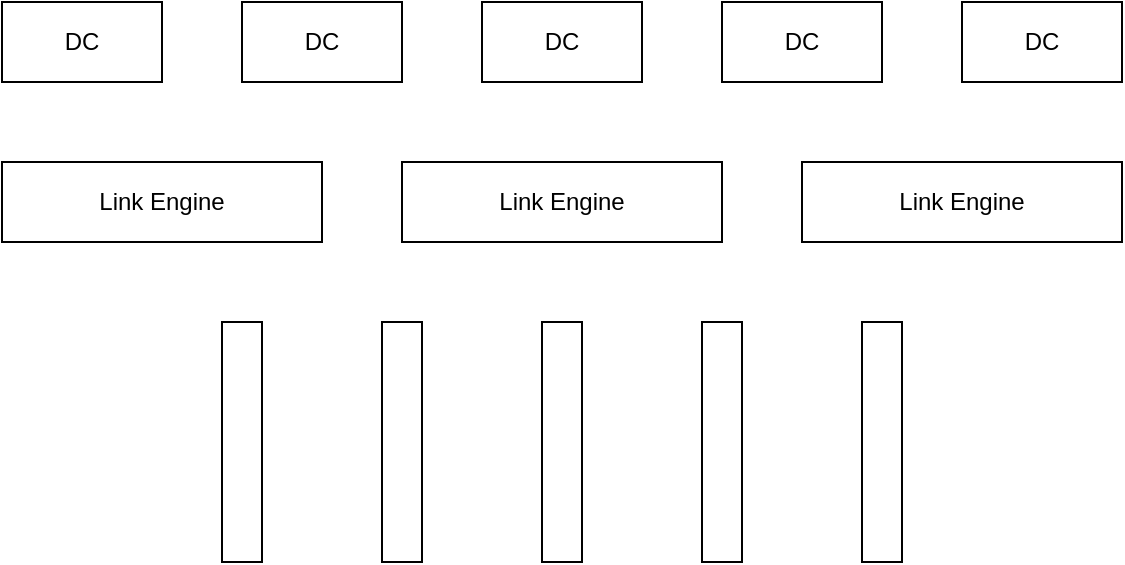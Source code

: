 <mxfile version="22.1.18" type="github">
  <diagram name="Page-1" id="5WeUVMn1O78AhRES8oQm">
    <mxGraphModel dx="954" dy="606" grid="1" gridSize="10" guides="1" tooltips="1" connect="1" arrows="1" fold="1" page="1" pageScale="1" pageWidth="850" pageHeight="1100" math="0" shadow="0">
      <root>
        <mxCell id="0" />
        <mxCell id="1" parent="0" />
        <mxCell id="c1TxXu0FMnHBmZKHOQQI-1" value="DC" style="rounded=0;whiteSpace=wrap;html=1;" vertex="1" parent="1">
          <mxGeometry x="200" y="80" width="80" height="40" as="geometry" />
        </mxCell>
        <mxCell id="c1TxXu0FMnHBmZKHOQQI-2" value="DC" style="rounded=0;whiteSpace=wrap;html=1;" vertex="1" parent="1">
          <mxGeometry x="320" y="80" width="80" height="40" as="geometry" />
        </mxCell>
        <mxCell id="c1TxXu0FMnHBmZKHOQQI-3" value="DC" style="rounded=0;whiteSpace=wrap;html=1;" vertex="1" parent="1">
          <mxGeometry x="440" y="80" width="80" height="40" as="geometry" />
        </mxCell>
        <mxCell id="c1TxXu0FMnHBmZKHOQQI-4" value="DC" style="rounded=0;whiteSpace=wrap;html=1;" vertex="1" parent="1">
          <mxGeometry x="560" y="80" width="80" height="40" as="geometry" />
        </mxCell>
        <mxCell id="c1TxXu0FMnHBmZKHOQQI-5" value="Link Engine" style="rounded=0;whiteSpace=wrap;html=1;" vertex="1" parent="1">
          <mxGeometry x="200" y="160" width="160" height="40" as="geometry" />
        </mxCell>
        <mxCell id="c1TxXu0FMnHBmZKHOQQI-6" value="Link Engine" style="rounded=0;whiteSpace=wrap;html=1;" vertex="1" parent="1">
          <mxGeometry x="400" y="160" width="160" height="40" as="geometry" />
        </mxCell>
        <mxCell id="c1TxXu0FMnHBmZKHOQQI-7" value="Link Engine" style="rounded=0;whiteSpace=wrap;html=1;" vertex="1" parent="1">
          <mxGeometry x="600" y="160" width="160" height="40" as="geometry" />
        </mxCell>
        <mxCell id="c1TxXu0FMnHBmZKHOQQI-8" value="DC" style="rounded=0;whiteSpace=wrap;html=1;" vertex="1" parent="1">
          <mxGeometry x="680" y="80" width="80" height="40" as="geometry" />
        </mxCell>
        <mxCell id="c1TxXu0FMnHBmZKHOQQI-9" value="" style="rounded=0;whiteSpace=wrap;html=1;" vertex="1" parent="1">
          <mxGeometry x="310" y="240" width="20" height="120" as="geometry" />
        </mxCell>
        <mxCell id="c1TxXu0FMnHBmZKHOQQI-10" value="" style="rounded=0;whiteSpace=wrap;html=1;" vertex="1" parent="1">
          <mxGeometry x="390" y="240" width="20" height="120" as="geometry" />
        </mxCell>
        <mxCell id="c1TxXu0FMnHBmZKHOQQI-11" value="" style="rounded=0;whiteSpace=wrap;html=1;" vertex="1" parent="1">
          <mxGeometry x="470" y="240" width="20" height="120" as="geometry" />
        </mxCell>
        <mxCell id="c1TxXu0FMnHBmZKHOQQI-12" value="" style="rounded=0;whiteSpace=wrap;html=1;" vertex="1" parent="1">
          <mxGeometry x="550" y="240" width="20" height="120" as="geometry" />
        </mxCell>
        <mxCell id="c1TxXu0FMnHBmZKHOQQI-13" value="" style="rounded=0;whiteSpace=wrap;html=1;" vertex="1" parent="1">
          <mxGeometry x="630" y="240" width="20" height="120" as="geometry" />
        </mxCell>
      </root>
    </mxGraphModel>
  </diagram>
</mxfile>
